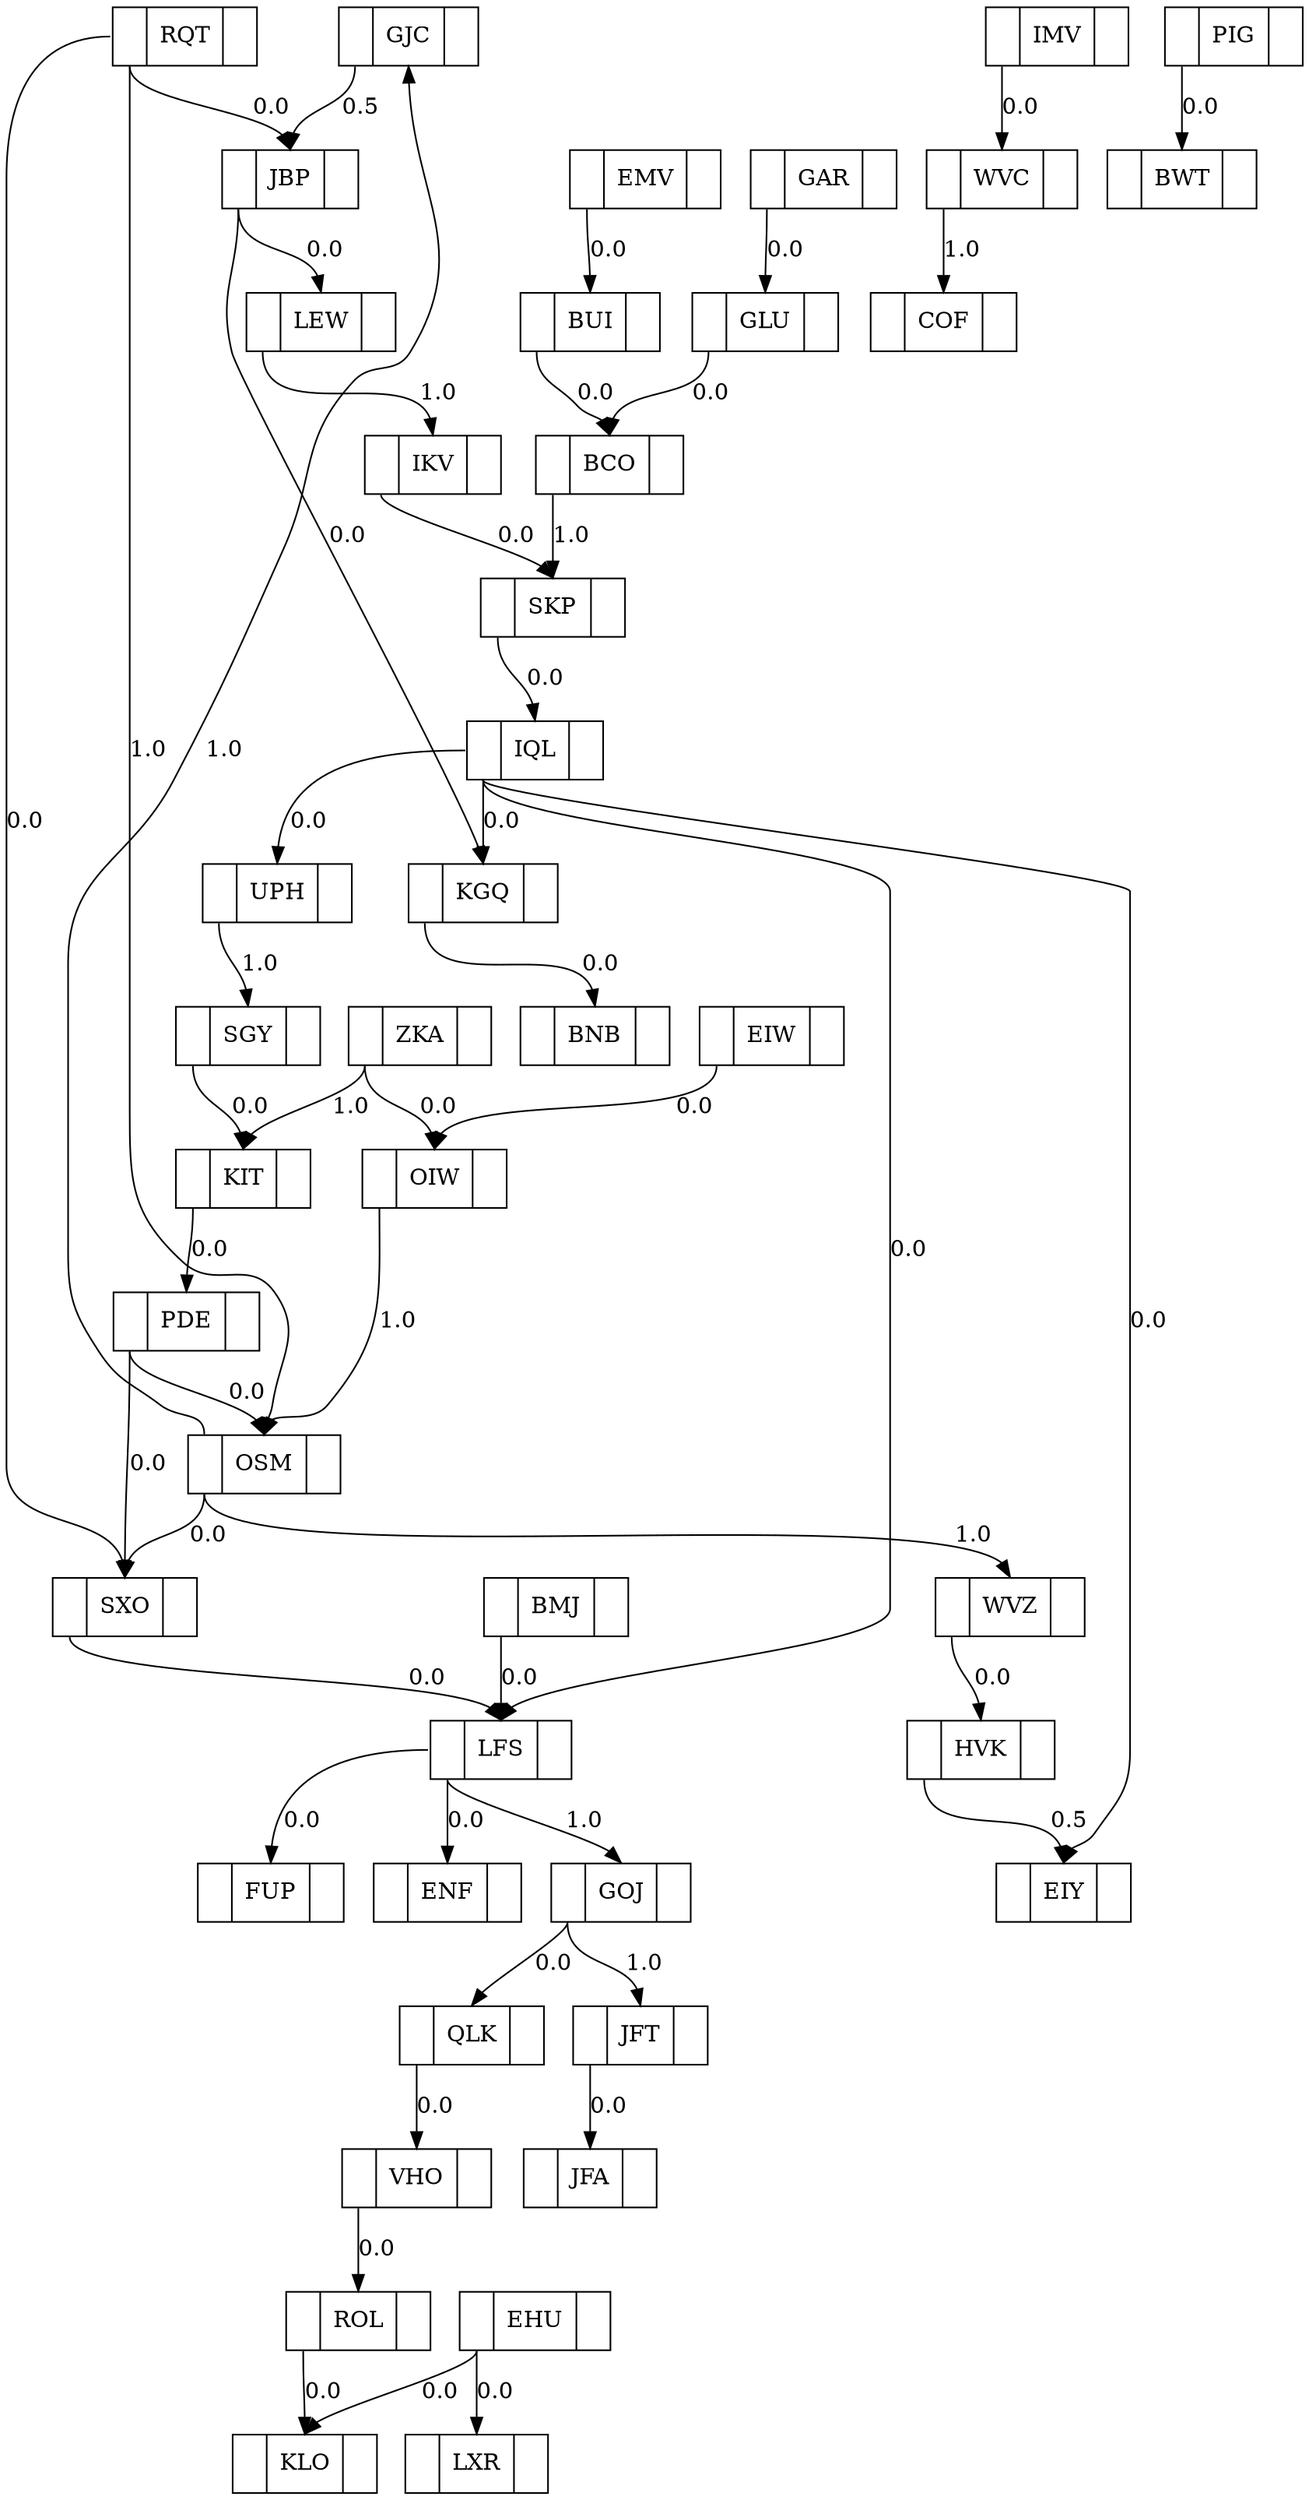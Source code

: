 digraph Heap {
	node [shape=record]

	nodeGJC [label = "<f0> |<f1> GJC|<f2> "]
	nodeGJC:f0 -> nodeJBP:f1 [label="0.5"]
	nodeSGY [label = "<f0> |<f1> SGY|<f2> "]
	nodeSGY:f0 -> nodeKIT:f1 [label="0.0"]
	nodeJFA [label = "<f0> |<f1> JFA|<f2> "]
	nodeWVC [label = "<f0> |<f1> WVC|<f2> "]
	nodeWVC:f0 -> nodeCOF:f1 [label="1.0"]
	nodeLXR [label = "<f0> |<f1> LXR|<f2> "]
	nodeSXO [label = "<f0> |<f1> SXO|<f2> "]
	nodeSXO:f0 -> nodeLFS:f1 [label="0.0"]
	nodeUPH [label = "<f0> |<f1> UPH|<f2> "]
	nodeUPH:f0 -> nodeSGY:f1 [label="1.0"]
	nodeKLO [label = "<f0> |<f1> KLO|<f2> "]
	nodePDE [label = "<f0> |<f1> PDE|<f2> "]
	nodePDE:f0 -> nodeOSM:f1 [label="0.0"]
	nodePDE:f0 -> nodeSXO:f1 [label="0.0"]
	nodeGLU [label = "<f0> |<f1> GLU|<f2> "]
	nodeGLU:f0 -> nodeBCO:f1 [label="0.0"]
	nodeQLK [label = "<f0> |<f1> QLK|<f2> "]
	nodeQLK:f0 -> nodeVHO:f1 [label="0.0"]
	nodeEHU [label = "<f0> |<f1> EHU|<f2> "]
	nodeEHU:f0 -> nodeLXR:f1 [label="0.0"]
	nodeEHU:f0 -> nodeKLO:f1 [label="0.0"]
	nodeBUI [label = "<f0> |<f1> BUI|<f2> "]
	nodeBUI:f0 -> nodeBCO:f1 [label="0.0"]
	nodeLFS [label = "<f0> |<f1> LFS|<f2> "]
	nodeLFS:f0 -> nodeENF:f1 [label="0.0"]
	nodeLFS:f0 -> nodeGOJ:f1 [label="1.0"]
	nodeLFS:f0 -> nodeFUP:f1 [label="0.0"]
	nodeJBP [label = "<f0> |<f1> JBP|<f2> "]
	nodeJBP:f0 -> nodeKGQ:f1 [label="0.0"]
	nodeJBP:f0 -> nodeLEW:f1 [label="0.0"]
	nodeJFT [label = "<f0> |<f1> JFT|<f2> "]
	nodeJFT:f0 -> nodeJFA:f1 [label="0.0"]
	nodeWVZ [label = "<f0> |<f1> WVZ|<f2> "]
	nodeWVZ:f0 -> nodeHVK:f1 [label="0.0"]
	nodeCOF [label = "<f0> |<f1> COF|<f2> "]
	nodeVHO [label = "<f0> |<f1> VHO|<f2> "]
	nodeVHO:f0 -> nodeROL:f1 [label="0.0"]
	nodeBMJ [label = "<f0> |<f1> BMJ|<f2> "]
	nodeBMJ:f0 -> nodeLFS:f1 [label="0.0"]
	nodeBWT [label = "<f0> |<f1> BWT|<f2> "]
	nodeFUP [label = "<f0> |<f1> FUP|<f2> "]
	nodeGOJ [label = "<f0> |<f1> GOJ|<f2> "]
	nodeGOJ:f0 -> nodeJFT:f1 [label="1.0"]
	nodeGOJ:f0 -> nodeQLK:f1 [label="0.0"]
	nodeIQL [label = "<f0> |<f1> IQL|<f2> "]
	nodeIQL:f0 -> nodeLFS:f1 [label="0.0"]
	nodeIQL:f0 -> nodeEIY:f1 [label="0.0"]
	nodeIQL:f0 -> nodeKGQ:f1 [label="0.0"]
	nodeIQL:f0 -> nodeUPH:f1 [label="0.0"]
	nodeOSM [label = "<f0> |<f1> OSM|<f2> "]
	nodeOSM:f0 -> nodeSXO:f1 [label="0.0"]
	nodeOSM:f0 -> nodeGJC:f1 [label="1.0"]
	nodeOSM:f0 -> nodeWVZ:f1 [label="1.0"]
	nodeROL [label = "<f0> |<f1> ROL|<f2> "]
	nodeROL:f0 -> nodeKLO:f1 [label="0.0"]
	nodeBCO [label = "<f0> |<f1> BCO|<f2> "]
	nodeBCO:f0 -> nodeSKP:f1 [label="1.0"]
	nodeEMV [label = "<f0> |<f1> EMV|<f2> "]
	nodeEMV:f0 -> nodeBUI:f1 [label="0.0"]
	nodePIG [label = "<f0> |<f1> PIG|<f2> "]
	nodePIG:f0 -> nodeBWT:f1 [label="0.0"]
	nodeZKA [label = "<f0> |<f1> ZKA|<f2> "]
	nodeZKA:f0 -> nodeOIW:f1 [label="0.0"]
	nodeZKA:f0 -> nodeKIT:f1 [label="1.0"]
	nodeEIW [label = "<f0> |<f1> EIW|<f2> "]
	nodeEIW:f0 -> nodeOIW:f1 [label="0.0"]
	nodeIMV [label = "<f0> |<f1> IMV|<f2> "]
	nodeIMV:f0 -> nodeWVC:f1 [label="0.0"]
	nodeKGQ [label = "<f0> |<f1> KGQ|<f2> "]
	nodeKGQ:f0 -> nodeBNB:f1 [label="0.0"]
	nodeEIY [label = "<f0> |<f1> EIY|<f2> "]
	nodeRQT [label = "<f0> |<f1> RQT|<f2> "]
	nodeRQT:f0 -> nodeJBP:f1 [label="0.0"]
	nodeRQT:f0 -> nodeOSM:f1 [label="1.0"]
	nodeRQT:f0 -> nodeSXO:f1 [label="0.0"]
	nodeIKV [label = "<f0> |<f1> IKV|<f2> "]
	nodeIKV:f0 -> nodeSKP:f1 [label="0.0"]
	nodeBNB [label = "<f0> |<f1> BNB|<f2> "]
	nodeKIT [label = "<f0> |<f1> KIT|<f2> "]
	nodeKIT:f0 -> nodePDE:f1 [label="0.0"]
	nodeGAR [label = "<f0> |<f1> GAR|<f2> "]
	nodeGAR:f0 -> nodeGLU:f1 [label="0.0"]
	nodeSKP [label = "<f0> |<f1> SKP|<f2> "]
	nodeSKP:f0 -> nodeIQL:f1 [label="0.0"]
	nodeHVK [label = "<f0> |<f1> HVK|<f2> "]
	nodeHVK:f0 -> nodeEIY:f1 [label="0.5"]
	nodeENF [label = "<f0> |<f1> ENF|<f2> "]
	nodeOIW [label = "<f0> |<f1> OIW|<f2> "]
	nodeOIW:f0 -> nodeOSM:f1 [label="1.0"]
	nodeLEW [label = "<f0> |<f1> LEW|<f2> "]
	nodeLEW:f0 -> nodeIKV:f1 [label="1.0"]
}
